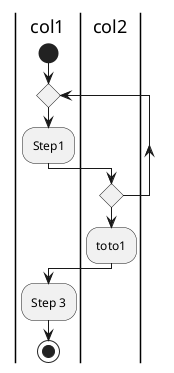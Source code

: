 {
  "sha1": "v0ubkolet4v9axal1ye1rvvw16otjv",
  "insertion": {
    "when": "2024-06-04T17:28:46.871Z",
    "url": "https://forum.plantuml.net/12507/repeat-over-multiple-swimlanes-bugged",
    "user": "plantuml@gmail.com"
  }
}
@startuml
|col1|
start
repeat
:Step1;

|col2|
repeat while
:toto1;

|col1|
:Step 3;
stop

@enduml
